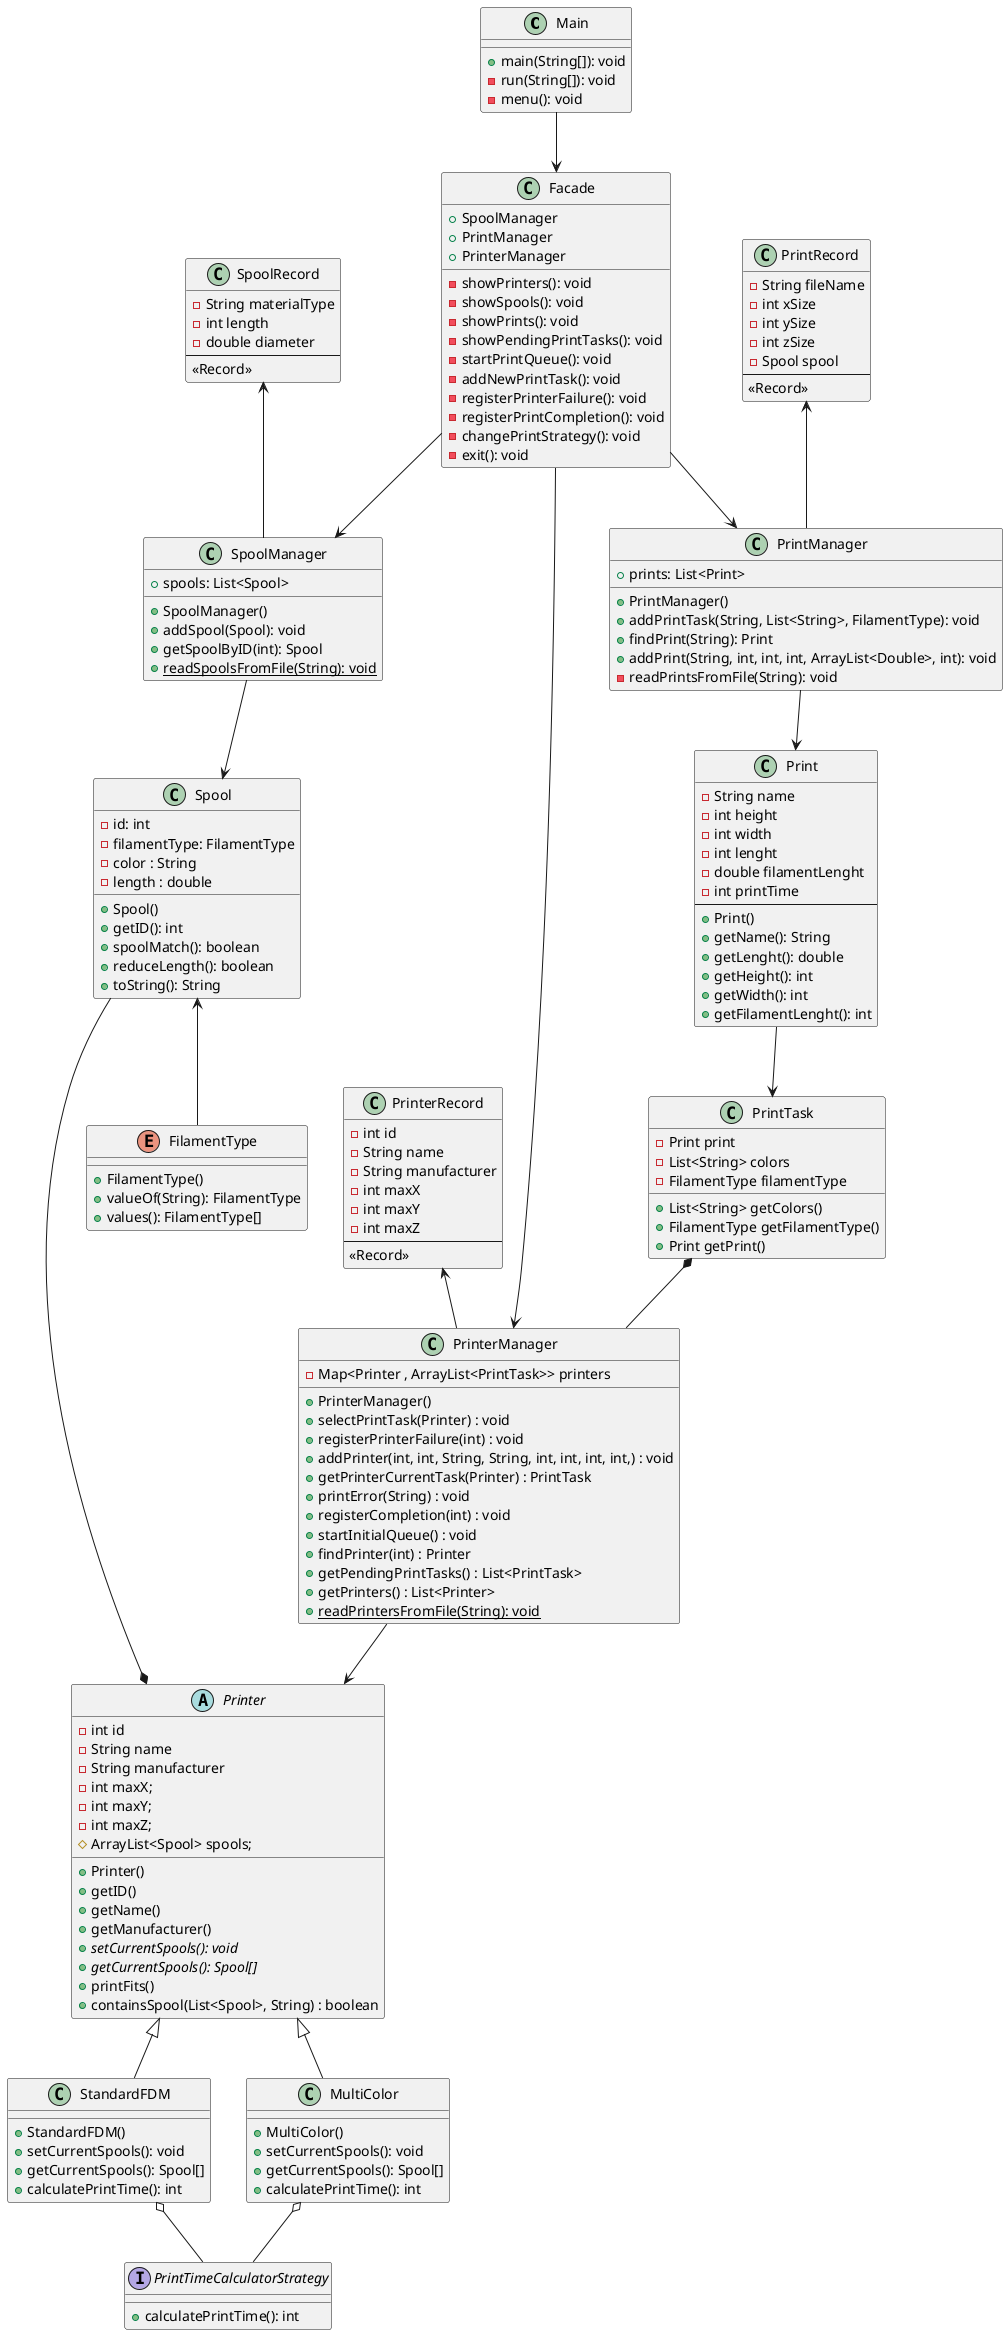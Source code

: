 @startuml
'https://plantuml.com/sequence-diagram

class Main {
    + main(String[]): void
    - run(String[]): void
    - menu(): void
}

class Facade {
    + SpoolManager
    + PrintManager
    + PrinterManager
    - showPrinters(): void
    - showSpools(): void
    - showPrints(): void
    - showPendingPrintTasks(): void
    - startPrintQueue(): void
    - addNewPrintTask(): void
    - registerPrinterFailure(): void
    - registerPrintCompletion(): void
    - changePrintStrategy(): void
    - exit(): void
}

class PrintManager {
    + PrintManager()
    + addPrintTask(String, List<String>, FilamentType): void
    + findPrint(String): Print
    + addPrint(String, int, int, int, ArrayList<Double>, int): void
    - readPrintsFromFile(String): void
    + prints: List<Print>
}

class SpoolManager {
    + SpoolManager()
    + addSpool(Spool): void
    + getSpoolByID(int): Spool
    + {static} readSpoolsFromFile(String): void
    + spools: List<Spool>
}

class PrinterManager {
       - Map<Printer , ArrayList<PrintTask>> printers
       + PrinterManager()
       + selectPrintTask(Printer) : void
       + registerPrinterFailure(int) : void
       + addPrinter(int, int, String, String, int, int, int, int,) : void
       + getPrinterCurrentTask(Printer) : PrintTask
       + printError(String) : void
       + registerCompletion(int) : void
     + startInitialQueue() : void
     + findPrinter(int) : Printer
     + getPendingPrintTasks() : List<PrintTask>
     + getPrinters() : List<Printer>
     + {static}readPrintersFromFile(String): void
}

abstract class Printer{
- int id
- String name
- String manufacturer
- int maxX;
- int maxY;
- int maxZ;
# ArrayList<Spool> spools;
+ Printer()
+ getID()
+ getName()
+ getManufacturer()
+ {abstract} setCurrentSpools(): void
+ {abstract} getCurrentSpools(): Spool[]
+ printFits()
+ containsSpool(List<Spool>, String) : boolean
}
class StandardFDM{
+ StandardFDM()
+ setCurrentSpools(): void
+ getCurrentSpools(): Spool[]
+ calculatePrintTime(): int
}
class MultiColor{
+ MultiColor()
+ setCurrentSpools(): void
+ getCurrentSpools(): Spool[]
+ calculatePrintTime(): int
}

interface PrintTimeCalculatorStrategy{
 + calculatePrintTime(): int
}

class PrinterRecord {
  - int id
  - String name
  - String manufacturer
  - int maxX
  - int maxY
  - int maxZ
  --
  <<Record>>
}

class SpoolRecord {
  - String materialType
  - int length
  - double diameter
  --
  <<Record>>
}

class PrintRecord {
  - String fileName
  - int xSize
  - int ySize
  - int zSize
  - Spool spool
  --
  <<Record>>
}

PrinterManager -up-> PrinterRecord
SpoolManager -up-> SpoolRecord
PrintManager -up-> PrintRecord

class Print{
- String name
- int height
- int width
- int lenght
- double filamentLenght
- int printTime
---
+ Print()
+ getName(): String
+ getLenght(): double
+ getHeight(): int
+ getWidth(): int
+ getFilamentLenght(): int
}

class PrintTask{
- Print print
- List<String> colors
- FilamentType filamentType
+ List<String> getColors()
+ FilamentType getFilamentType()
+ Print getPrint()
}

class Spool{
    + Spool()
    - id: int
    - filamentType: FilamentType
    - color : String
    - length : double
    + getID(): int
    + spoolMatch(): boolean
    + reduceLength(): boolean
    + toString(): String
}

enum FilamentType{
  + FilamentType()
  + valueOf(String): FilamentType
  + values(): FilamentType[]
}


Main -down-> Facade

Facade -down-> SpoolManager
SpoolManager -down-> Spool
Spool <-- FilamentType
Spool --* Printer

Facade -down-> PrintManager
PrintManager -down-> Print
Print -down-> PrintTask
PrintTask *-- PrinterManager

Facade -down-> PrinterManager
PrinterManager -down-> Printer
Printer <|-- StandardFDM
Printer <|-- MultiColor
StandardFDM o-- PrintTimeCalculatorStrategy
MultiColor o-- PrintTimeCalculatorStrategy



@enduml